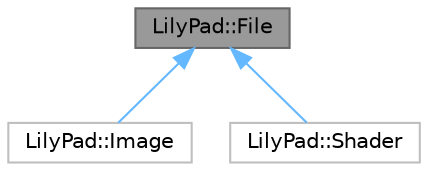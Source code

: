 digraph "LilyPad::File"
{
 // LATEX_PDF_SIZE
  bgcolor="transparent";
  edge [fontname=Helvetica,fontsize=10,labelfontname=Helvetica,labelfontsize=10];
  node [fontname=Helvetica,fontsize=10,shape=box,height=0.2,width=0.4];
  Node1 [id="Node000001",label="LilyPad::File",height=0.2,width=0.4,color="gray40", fillcolor="grey60", style="filled", fontcolor="black",tooltip=" "];
  Node1 -> Node2 [id="edge1_Node000001_Node000002",dir="back",color="steelblue1",style="solid",tooltip=" "];
  Node2 [id="Node000002",label="LilyPad::Image",height=0.2,width=0.4,color="grey75", fillcolor="white", style="filled",URL="$classLilyPad_1_1Image.html",tooltip=" "];
  Node1 -> Node3 [id="edge2_Node000001_Node000003",dir="back",color="steelblue1",style="solid",tooltip=" "];
  Node3 [id="Node000003",label="LilyPad::Shader",height=0.2,width=0.4,color="grey75", fillcolor="white", style="filled",URL="$classLilyPad_1_1Shader.html",tooltip=" "];
}
